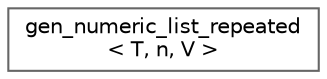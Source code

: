 digraph "类继承关系图"
{
 // LATEX_PDF_SIZE
  bgcolor="transparent";
  edge [fontname=Helvetica,fontsize=10,labelfontname=Helvetica,labelfontsize=10];
  node [fontname=Helvetica,fontsize=10,shape=box,height=0.2,width=0.4];
  rankdir="LR";
  Node0 [id="Node000000",label="gen_numeric_list_repeated\l\< T, n, V \>",height=0.2,width=0.4,color="grey40", fillcolor="white", style="filled",URL="$structgen__numeric__list__repeated.html",tooltip=" "];
}
